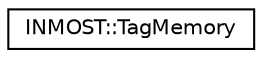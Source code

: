 digraph "Graphical Class Hierarchy"
{
  edge [fontname="Helvetica",fontsize="10",labelfontname="Helvetica",labelfontsize="10"];
  node [fontname="Helvetica",fontsize="10",shape=record];
  rankdir="LR";
  Node1 [label="INMOST::TagMemory",height=0.2,width=0.4,color="black", fillcolor="white", style="filled",URL="$classINMOST_1_1TagMemory.html"];
}
